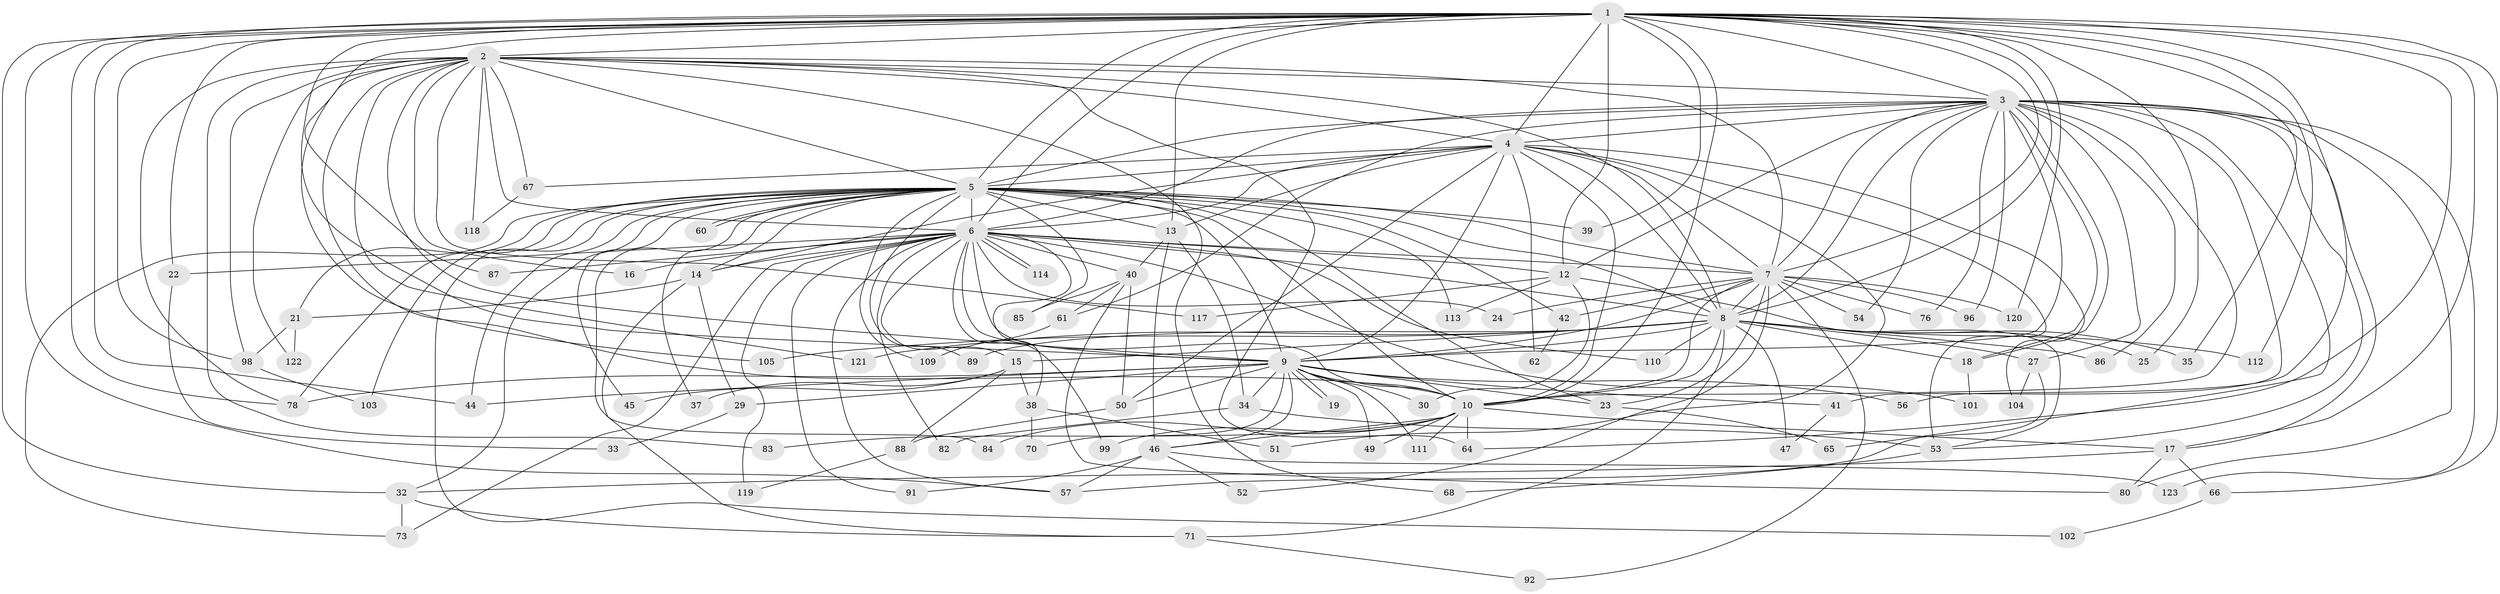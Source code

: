 // Generated by graph-tools (version 1.1) at 2025/23/03/03/25 07:23:40]
// undirected, 93 vertices, 232 edges
graph export_dot {
graph [start="1"]
  node [color=gray90,style=filled];
  1 [super="+94"];
  2 [super="+36"];
  3 [super="+28"];
  4 [super="+11"];
  5 [super="+93"];
  6 [super="+20"];
  7 [super="+55"];
  8 [super="+72"];
  9 [super="+90"];
  10;
  12 [super="+116"];
  13 [super="+26"];
  14 [super="+31"];
  15 [super="+107"];
  16;
  17 [super="+77"];
  18 [super="+43"];
  19;
  21;
  22;
  23 [super="+108"];
  24;
  25;
  27 [super="+74"];
  29;
  30;
  32 [super="+100"];
  33;
  34;
  35;
  37;
  38 [super="+124"];
  39;
  40 [super="+58"];
  41;
  42;
  44 [super="+69"];
  45;
  46 [super="+48"];
  47;
  49;
  50;
  51;
  52;
  53 [super="+79"];
  54 [super="+59"];
  56;
  57 [super="+63"];
  60;
  61;
  62;
  64 [super="+95"];
  65;
  66;
  67;
  68;
  70;
  71 [super="+115"];
  73 [super="+75"];
  76;
  78 [super="+81"];
  80 [super="+97"];
  82;
  83;
  84;
  85;
  86;
  87;
  88;
  89;
  91;
  92;
  96;
  98 [super="+106"];
  99;
  101;
  102;
  103;
  104;
  105;
  109;
  110;
  111;
  112;
  113;
  114;
  117;
  118;
  119;
  120;
  121;
  122;
  123;
  1 -- 2;
  1 -- 3;
  1 -- 4;
  1 -- 5;
  1 -- 6;
  1 -- 7;
  1 -- 8;
  1 -- 9;
  1 -- 10;
  1 -- 12;
  1 -- 13;
  1 -- 17;
  1 -- 22;
  1 -- 25;
  1 -- 32;
  1 -- 35;
  1 -- 39;
  1 -- 44;
  1 -- 56;
  1 -- 57;
  1 -- 64;
  1 -- 66;
  1 -- 87;
  1 -- 98;
  1 -- 112;
  1 -- 120;
  1 -- 78;
  2 -- 3;
  2 -- 4;
  2 -- 5;
  2 -- 6;
  2 -- 7 [weight=2];
  2 -- 8;
  2 -- 9;
  2 -- 10;
  2 -- 16;
  2 -- 67;
  2 -- 68;
  2 -- 83;
  2 -- 98;
  2 -- 105;
  2 -- 117;
  2 -- 121;
  2 -- 122;
  2 -- 118;
  2 -- 78;
  2 -- 64;
  3 -- 4;
  3 -- 5;
  3 -- 6;
  3 -- 7;
  3 -- 8;
  3 -- 9;
  3 -- 10;
  3 -- 17;
  3 -- 18;
  3 -- 18;
  3 -- 27;
  3 -- 41;
  3 -- 54 [weight=2];
  3 -- 61;
  3 -- 65;
  3 -- 76;
  3 -- 80;
  3 -- 86;
  3 -- 96;
  3 -- 123;
  3 -- 12;
  3 -- 53;
  4 -- 5 [weight=2];
  4 -- 6;
  4 -- 7;
  4 -- 8;
  4 -- 9;
  4 -- 10;
  4 -- 14;
  4 -- 50;
  4 -- 51;
  4 -- 53;
  4 -- 62;
  4 -- 104;
  4 -- 13;
  4 -- 67;
  5 -- 6 [weight=2];
  5 -- 7;
  5 -- 8;
  5 -- 9 [weight=2];
  5 -- 10;
  5 -- 13;
  5 -- 21;
  5 -- 23;
  5 -- 32;
  5 -- 37;
  5 -- 39;
  5 -- 42;
  5 -- 44;
  5 -- 45;
  5 -- 60;
  5 -- 60;
  5 -- 73;
  5 -- 78;
  5 -- 84;
  5 -- 85;
  5 -- 89;
  5 -- 102;
  5 -- 103;
  5 -- 109;
  5 -- 113;
  5 -- 14;
  6 -- 7;
  6 -- 8;
  6 -- 9;
  6 -- 10;
  6 -- 12;
  6 -- 14;
  6 -- 15;
  6 -- 16;
  6 -- 22;
  6 -- 24;
  6 -- 38;
  6 -- 40;
  6 -- 57;
  6 -- 73;
  6 -- 82;
  6 -- 87;
  6 -- 91;
  6 -- 99;
  6 -- 101;
  6 -- 110;
  6 -- 114;
  6 -- 114;
  6 -- 119;
  7 -- 8;
  7 -- 9 [weight=2];
  7 -- 10;
  7 -- 24;
  7 -- 42;
  7 -- 52;
  7 -- 54;
  7 -- 76;
  7 -- 92;
  7 -- 96;
  7 -- 120;
  7 -- 23;
  8 -- 9 [weight=2];
  8 -- 10;
  8 -- 15 [weight=2];
  8 -- 25;
  8 -- 27;
  8 -- 35;
  8 -- 47;
  8 -- 71;
  8 -- 86;
  8 -- 89;
  8 -- 105;
  8 -- 110;
  8 -- 112;
  8 -- 121;
  8 -- 18;
  9 -- 10;
  9 -- 19;
  9 -- 19;
  9 -- 23;
  9 -- 29 [weight=2];
  9 -- 30;
  9 -- 34;
  9 -- 41;
  9 -- 49;
  9 -- 50;
  9 -- 56;
  9 -- 70;
  9 -- 78;
  9 -- 111;
  9 -- 46;
  9 -- 44;
  10 -- 46;
  10 -- 49;
  10 -- 64;
  10 -- 83;
  10 -- 84;
  10 -- 99;
  10 -- 111;
  10 -- 17;
  12 -- 30;
  12 -- 113;
  12 -- 117;
  12 -- 53;
  13 -- 34;
  13 -- 40;
  13 -- 46;
  14 -- 21;
  14 -- 29;
  14 -- 71;
  15 -- 37;
  15 -- 38 [weight=2];
  15 -- 45;
  15 -- 88;
  17 -- 66;
  17 -- 80;
  17 -- 32;
  18 -- 101;
  21 -- 122;
  21 -- 98;
  22 -- 33;
  23 -- 65;
  27 -- 104;
  27 -- 57;
  29 -- 33;
  32 -- 71;
  32 -- 73;
  34 -- 53;
  34 -- 82;
  38 -- 51;
  38 -- 70;
  40 -- 61;
  40 -- 50;
  40 -- 85;
  40 -- 80;
  41 -- 47;
  42 -- 62;
  46 -- 52;
  46 -- 91;
  46 -- 123;
  46 -- 57;
  50 -- 88;
  53 -- 68;
  61 -- 109;
  66 -- 102;
  67 -- 118;
  71 -- 92;
  88 -- 119;
  98 -- 103;
}
